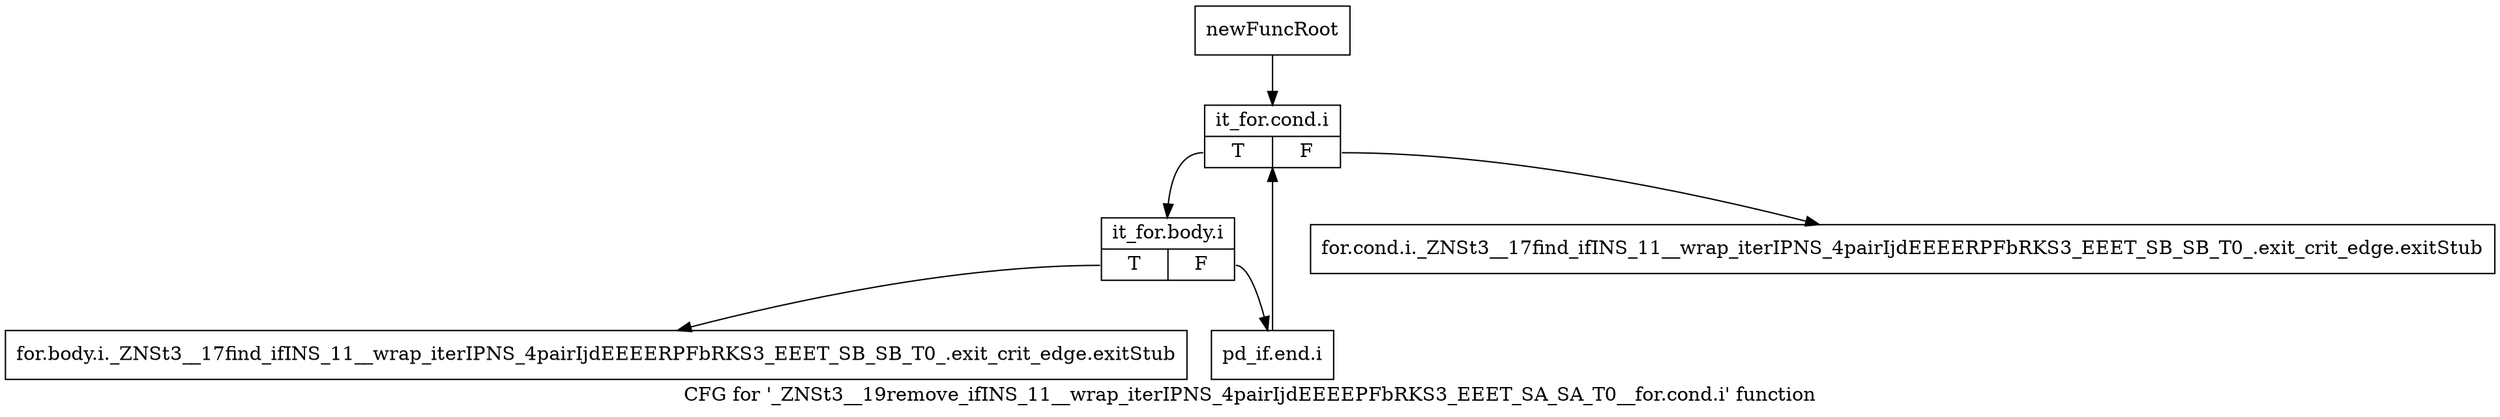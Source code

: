 digraph "CFG for '_ZNSt3__19remove_ifINS_11__wrap_iterIPNS_4pairIjdEEEEPFbRKS3_EEET_SA_SA_T0__for.cond.i' function" {
	label="CFG for '_ZNSt3__19remove_ifINS_11__wrap_iterIPNS_4pairIjdEEEEPFbRKS3_EEET_SA_SA_T0__for.cond.i' function";

	Node0x8effa00 [shape=record,label="{newFuncRoot}"];
	Node0x8effa00 -> Node0x8efff80;
	Node0x8effa50 [shape=record,label="{for.cond.i._ZNSt3__17find_ifINS_11__wrap_iterIPNS_4pairIjdEEEERPFbRKS3_EEET_SB_SB_T0_.exit_crit_edge.exitStub}"];
	Node0x8efff30 [shape=record,label="{for.body.i._ZNSt3__17find_ifINS_11__wrap_iterIPNS_4pairIjdEEEERPFbRKS3_EEET_SB_SB_T0_.exit_crit_edge.exitStub}"];
	Node0x8efff80 [shape=record,label="{it_for.cond.i|{<s0>T|<s1>F}}"];
	Node0x8efff80:s0 -> Node0x8efffd0;
	Node0x8efff80:s1 -> Node0x8effa50;
	Node0x8efffd0 [shape=record,label="{it_for.body.i|{<s0>T|<s1>F}}"];
	Node0x8efffd0:s0 -> Node0x8efff30;
	Node0x8efffd0:s1 -> Node0x8f00020;
	Node0x8f00020 [shape=record,label="{pd_if.end.i}"];
	Node0x8f00020 -> Node0x8efff80;
}
